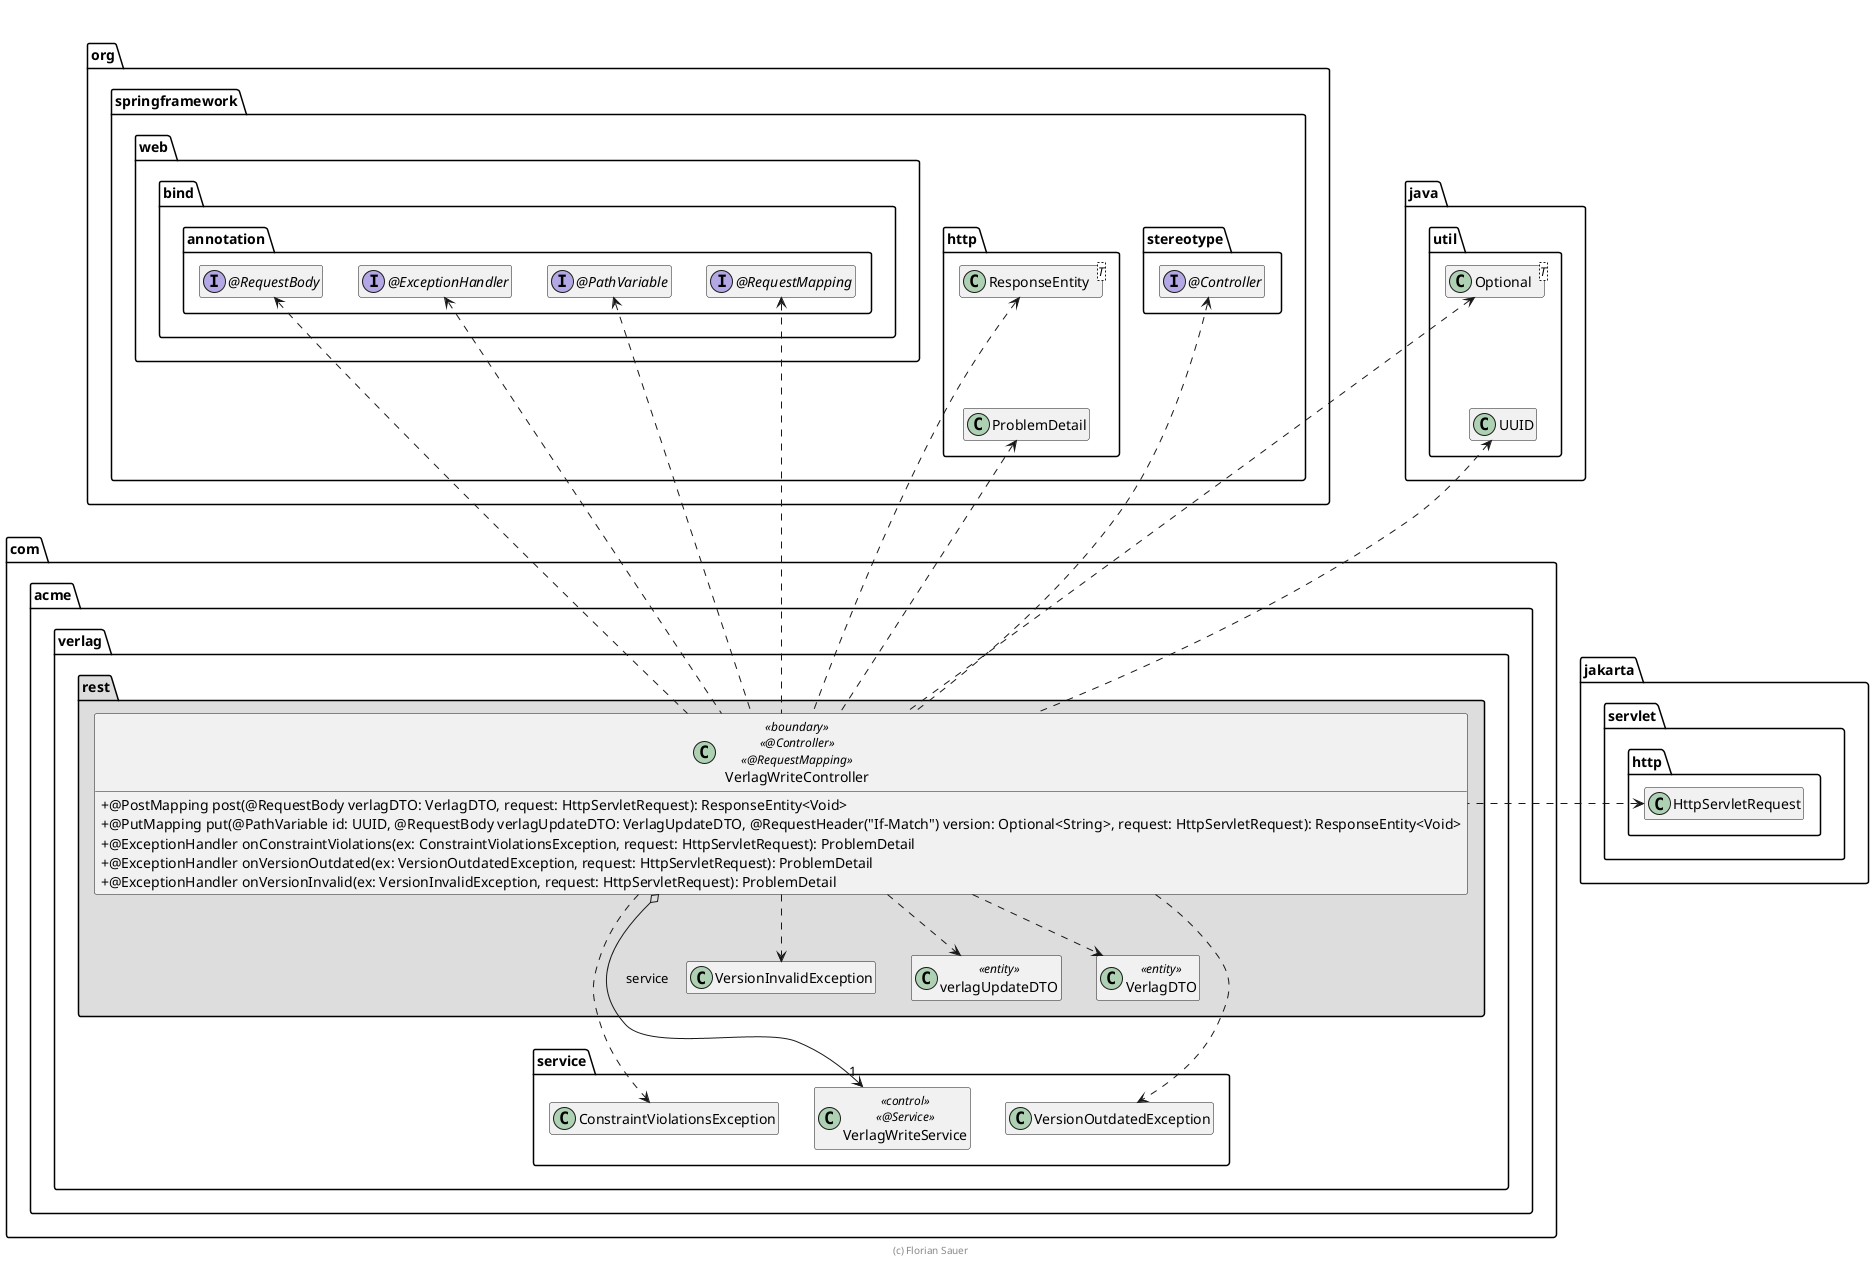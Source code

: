 ' Copyright (c) 2023 - present Florian Sauer
'
' This program is free software: you can redistribute it and/or modify
' it under the terms of the GNU General Public License as published by
' the Free Software Foundation, either version 3 of the License, or
' (at your option) any later version.
'
' This program is distributed in the hope that it will be useful,
' but WITHOUT ANY WARRANTY; without even the implied warranty of
' MERCHANTABILITY or FITNESS FOR A PARTICULAR PURPOSE.  See the
' GNU General Public License for more details.
'
' You should have received a copy of the GNU General Public License
' along with this program.  If not, see <https://www.gnu.org/licenses/>.

' https://c4model.com
' https://www.infoq.com/articles/C4-architecture-model
' https://github.com/plantuml-stdlib/C4-PlantUML
@startuml VerlagHandler

skinparam classAttributeIconSize 0

package jakarta.servlet.http {
    class HttpServletRequest
}

package org.springframework {
    package stereotype {
        interface "@Controller" as Controller
    }

    package web.bind.annotation {
        interface "@RequestMapping" as RequestMapping
        interface "@PathVariable" as PathVariable
        interface "@RequestBody" as RequestBody
        interface "@ExceptionHandler" as ExceptionHandler

        RequestBody .left[hidden].> Controller
        ExceptionHandler .left[hidden].> Controller
    }

    package http {
        class ResponseEntity<T>
        class ProblemDetail

        ResponseEntity .[hidden].> ProblemDetail
        ResponseEntity .left[hidden].> Controller
    }
}

package java.util {
    class UUID
    class Optional<T>

    Optional .[hidden].> UUID
    HttpServletRequest .up[hidden].> UUID
}

package com.acme.verlag {
    package service {
        class VerlagWriteService << control >> << @Service >>

        class ConstraintViolationsException
        class VersionOutdatedException
    }

    package rest #DDDDDD {

        class VerlagDTO <<entity>>
        class verlagUpdateDTO <<entity>>

        VerlagDTO .[hidden].> UUID
        VerlagDTO .[hidden].> VerlagWriteService

        class VersionInvalidException

        class VerlagWriteController << boundary >> << @Controller >> << @RequestMapping >> {
            + @PostMapping post(@RequestBody verlagDTO: VerlagDTO, request: HttpServletRequest): ResponseEntity<Void>
            + @PutMapping put(@PathVariable id: UUID, @RequestBody verlagUpdateDTO: VerlagUpdateDTO, @RequestHeader("If-Match") version: Optional<String>, request: HttpServletRequest): ResponseEntity<Void>
            + @ExceptionHandler onConstraintViolations(ex: ConstraintViolationsException, request: HttpServletRequest): ProblemDetail
            + @ExceptionHandler onVersionOutdated(ex: VersionOutdatedException, request: HttpServletRequest): ProblemDetail
            + @ExceptionHandler onVersionInvalid(ex: VersionInvalidException, request: HttpServletRequest): ProblemDetail
        }

        VerlagWriteController o-right-> "1" VerlagWriteService : service
        VerlagWriteController ..> verlagUpdateDTO
        VerlagWriteController ..> VerlagDTO
        VerlagWriteController .up.> UUID
        VerlagWriteController .up.> Optional
        VerlagWriteController ..> ConstraintViolationsException
        VerlagWriteController ..> VersionInvalidException
        VerlagWriteController ..> VersionOutdatedException

        VerlagWriteController .up.> HttpServletRequest
        VerlagWriteController .up.> ResponseEntity
        VerlagWriteController .up.> ProblemDetail

        VerlagWriteController .up.> Controller
        VerlagWriteController .up.> RequestMapping
        VerlagWriteController .up.> PathVariable
        VerlagWriteController .up.> RequestBody
        VerlagWriteController .up.> ExceptionHandler

    }
}

hide empty members

footer (c) Florian Sauer

@enduml
